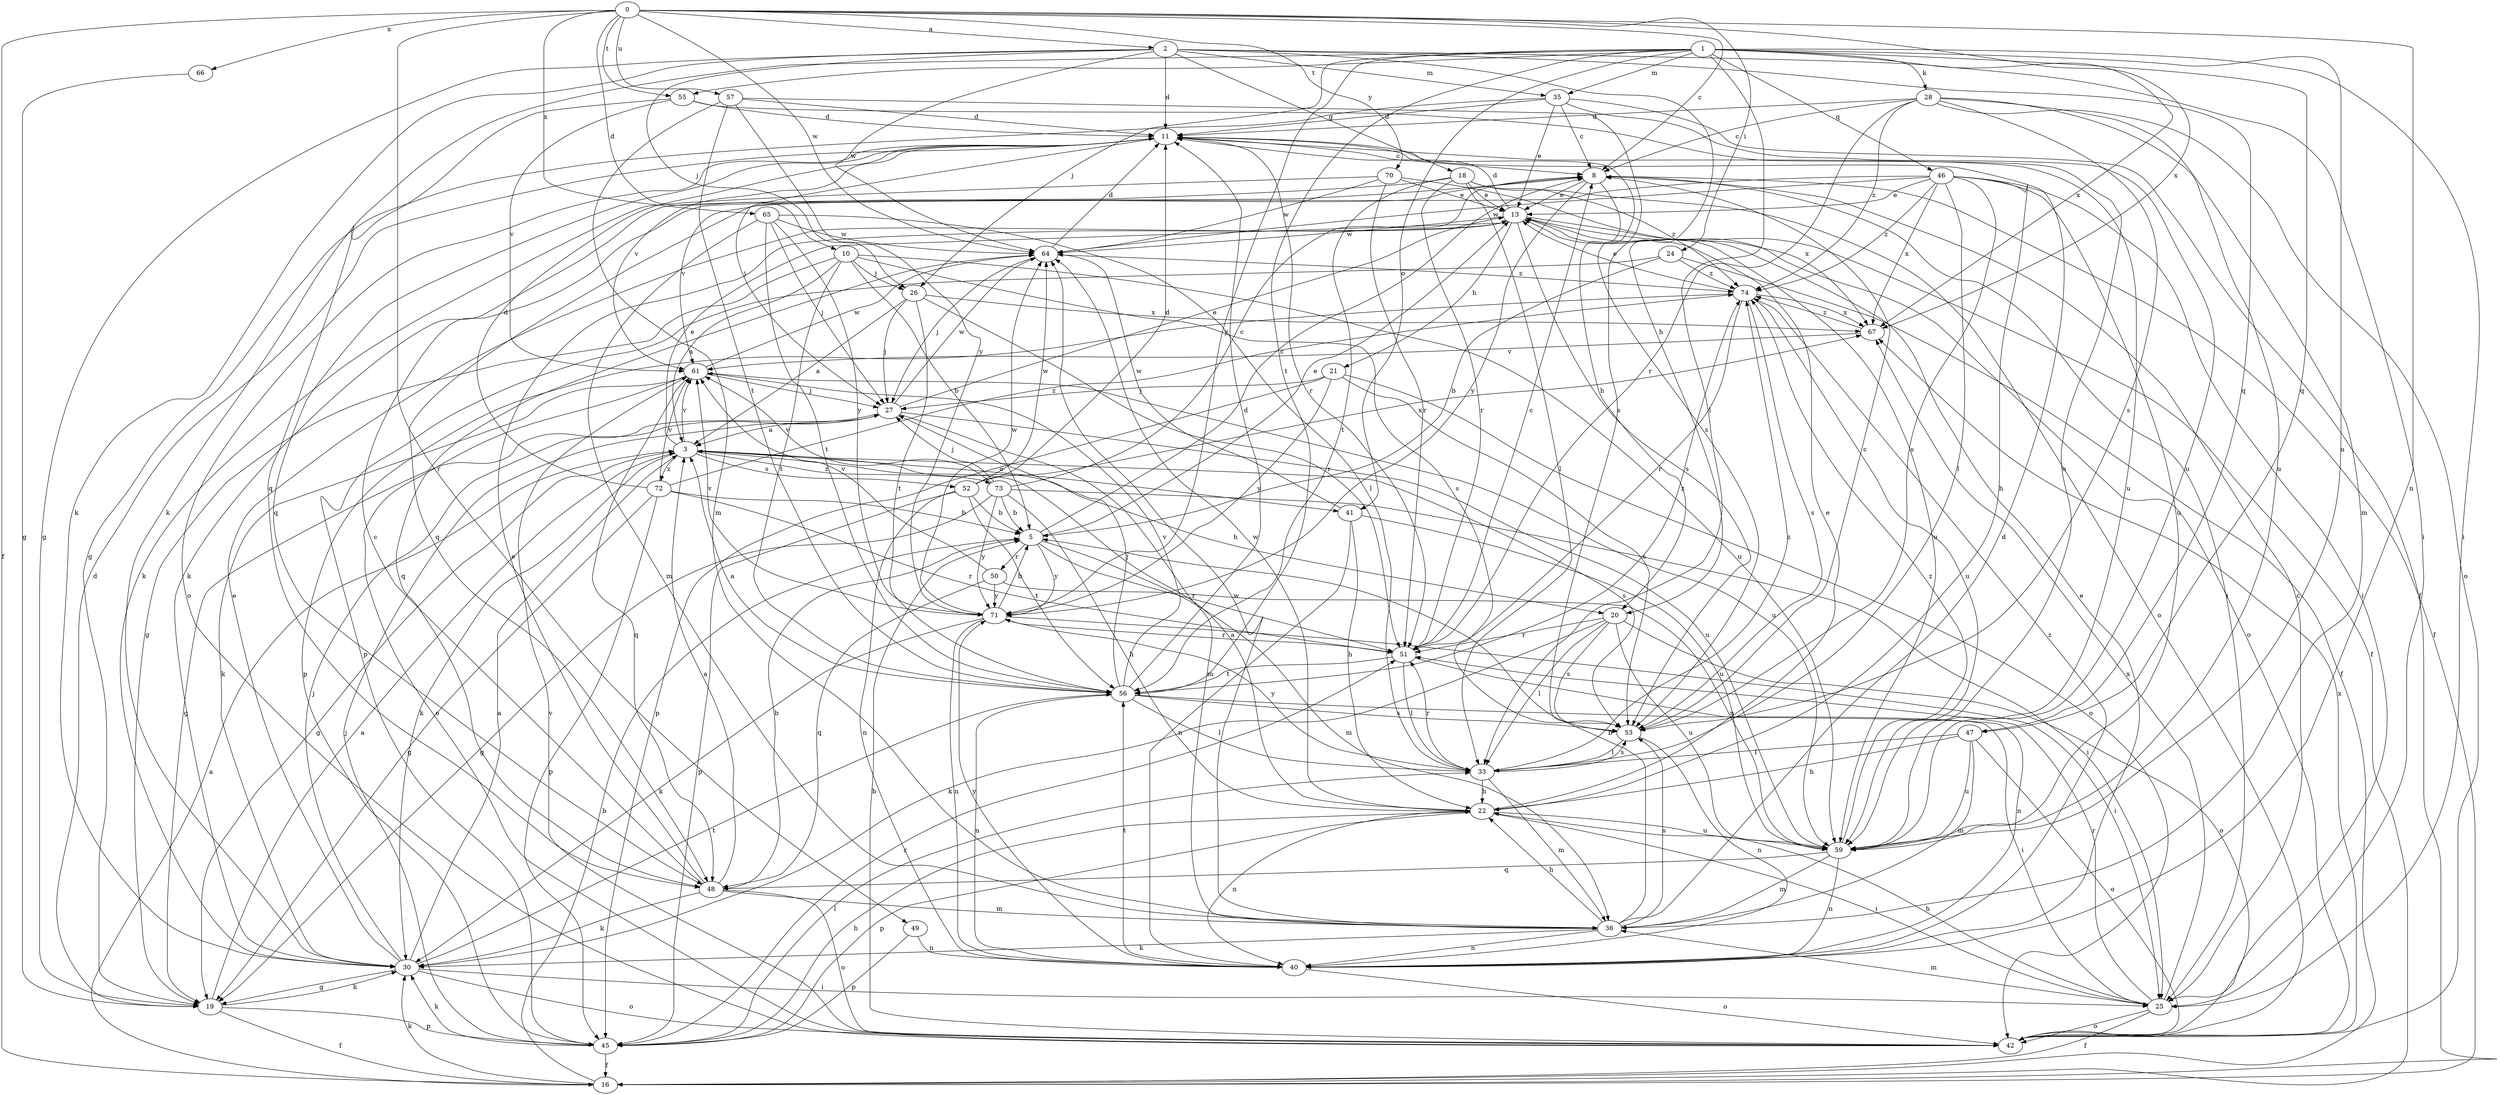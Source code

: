 strict digraph  {
0;
1;
2;
3;
5;
8;
10;
11;
13;
16;
18;
19;
20;
21;
22;
24;
25;
26;
27;
28;
30;
33;
35;
36;
40;
41;
42;
45;
46;
47;
48;
49;
50;
51;
52;
53;
55;
56;
57;
59;
61;
64;
65;
66;
67;
70;
71;
72;
73;
74;
0 -> 2  [label=a];
0 -> 8  [label=c];
0 -> 10  [label=d];
0 -> 16  [label=f];
0 -> 24  [label=i];
0 -> 40  [label=n];
0 -> 49  [label=r];
0 -> 55  [label=t];
0 -> 57  [label=u];
0 -> 64  [label=w];
0 -> 65  [label=x];
0 -> 66  [label=x];
0 -> 67  [label=x];
0 -> 70  [label=y];
1 -> 25  [label=i];
1 -> 26  [label=j];
1 -> 28  [label=k];
1 -> 30  [label=k];
1 -> 33  [label=l];
1 -> 35  [label=m];
1 -> 41  [label=o];
1 -> 46  [label=q];
1 -> 47  [label=q];
1 -> 55  [label=t];
1 -> 56  [label=t];
1 -> 59  [label=u];
1 -> 67  [label=x];
1 -> 71  [label=y];
2 -> 11  [label=d];
2 -> 18  [label=g];
2 -> 19  [label=g];
2 -> 20  [label=h];
2 -> 25  [label=i];
2 -> 26  [label=j];
2 -> 30  [label=k];
2 -> 35  [label=m];
2 -> 47  [label=q];
2 -> 64  [label=w];
3 -> 13  [label=e];
3 -> 19  [label=g];
3 -> 20  [label=h];
3 -> 30  [label=k];
3 -> 41  [label=o];
3 -> 52  [label=s];
3 -> 53  [label=s];
3 -> 61  [label=v];
3 -> 72  [label=z];
3 -> 73  [label=z];
5 -> 8  [label=c];
5 -> 13  [label=e];
5 -> 36  [label=m];
5 -> 50  [label=r];
5 -> 51  [label=r];
5 -> 71  [label=y];
8 -> 13  [label=e];
8 -> 16  [label=f];
8 -> 20  [label=h];
8 -> 25  [label=i];
8 -> 61  [label=v];
8 -> 71  [label=y];
10 -> 3  [label=a];
10 -> 5  [label=b];
10 -> 19  [label=g];
10 -> 26  [label=j];
10 -> 53  [label=s];
10 -> 56  [label=t];
10 -> 59  [label=u];
11 -> 8  [label=c];
11 -> 27  [label=j];
11 -> 42  [label=o];
11 -> 48  [label=q];
11 -> 51  [label=r];
11 -> 53  [label=s];
11 -> 59  [label=u];
11 -> 61  [label=v];
13 -> 11  [label=d];
13 -> 16  [label=f];
13 -> 21  [label=h];
13 -> 42  [label=o];
13 -> 53  [label=s];
13 -> 59  [label=u];
13 -> 64  [label=w];
16 -> 3  [label=a];
16 -> 5  [label=b];
16 -> 30  [label=k];
18 -> 13  [label=e];
18 -> 30  [label=k];
18 -> 33  [label=l];
18 -> 42  [label=o];
18 -> 51  [label=r];
18 -> 56  [label=t];
18 -> 74  [label=z];
19 -> 3  [label=a];
19 -> 11  [label=d];
19 -> 16  [label=f];
19 -> 30  [label=k];
19 -> 45  [label=p];
20 -> 30  [label=k];
20 -> 33  [label=l];
20 -> 42  [label=o];
20 -> 51  [label=r];
20 -> 53  [label=s];
20 -> 59  [label=u];
21 -> 27  [label=j];
21 -> 42  [label=o];
21 -> 45  [label=p];
21 -> 53  [label=s];
21 -> 71  [label=y];
22 -> 3  [label=a];
22 -> 13  [label=e];
22 -> 25  [label=i];
22 -> 40  [label=n];
22 -> 45  [label=p];
22 -> 59  [label=u];
22 -> 64  [label=w];
24 -> 5  [label=b];
24 -> 16  [label=f];
24 -> 45  [label=p];
24 -> 74  [label=z];
25 -> 8  [label=c];
25 -> 16  [label=f];
25 -> 22  [label=h];
25 -> 36  [label=m];
25 -> 42  [label=o];
25 -> 51  [label=r];
25 -> 67  [label=x];
26 -> 3  [label=a];
26 -> 27  [label=j];
26 -> 51  [label=r];
26 -> 56  [label=t];
26 -> 67  [label=x];
27 -> 3  [label=a];
27 -> 13  [label=e];
27 -> 19  [label=g];
27 -> 36  [label=m];
27 -> 59  [label=u];
27 -> 64  [label=w];
28 -> 8  [label=c];
28 -> 11  [label=d];
28 -> 36  [label=m];
28 -> 42  [label=o];
28 -> 51  [label=r];
28 -> 53  [label=s];
28 -> 59  [label=u];
28 -> 74  [label=z];
30 -> 3  [label=a];
30 -> 13  [label=e];
30 -> 19  [label=g];
30 -> 25  [label=i];
30 -> 27  [label=j];
30 -> 42  [label=o];
30 -> 56  [label=t];
33 -> 22  [label=h];
33 -> 36  [label=m];
33 -> 51  [label=r];
33 -> 53  [label=s];
33 -> 71  [label=y];
33 -> 74  [label=z];
35 -> 8  [label=c];
35 -> 11  [label=d];
35 -> 13  [label=e];
35 -> 16  [label=f];
35 -> 19  [label=g];
35 -> 59  [label=u];
36 -> 5  [label=b];
36 -> 11  [label=d];
36 -> 22  [label=h];
36 -> 30  [label=k];
36 -> 40  [label=n];
36 -> 53  [label=s];
36 -> 64  [label=w];
40 -> 13  [label=e];
40 -> 42  [label=o];
40 -> 56  [label=t];
40 -> 71  [label=y];
40 -> 74  [label=z];
41 -> 22  [label=h];
41 -> 40  [label=n];
41 -> 59  [label=u];
41 -> 64  [label=w];
42 -> 5  [label=b];
42 -> 61  [label=v];
42 -> 67  [label=x];
45 -> 16  [label=f];
45 -> 22  [label=h];
45 -> 27  [label=j];
45 -> 30  [label=k];
45 -> 33  [label=l];
45 -> 51  [label=r];
46 -> 13  [label=e];
46 -> 22  [label=h];
46 -> 25  [label=i];
46 -> 33  [label=l];
46 -> 48  [label=q];
46 -> 53  [label=s];
46 -> 59  [label=u];
46 -> 64  [label=w];
46 -> 67  [label=x];
46 -> 74  [label=z];
47 -> 22  [label=h];
47 -> 33  [label=l];
47 -> 36  [label=m];
47 -> 42  [label=o];
47 -> 59  [label=u];
48 -> 3  [label=a];
48 -> 5  [label=b];
48 -> 8  [label=c];
48 -> 13  [label=e];
48 -> 30  [label=k];
48 -> 36  [label=m];
48 -> 42  [label=o];
49 -> 40  [label=n];
49 -> 45  [label=p];
50 -> 48  [label=q];
50 -> 59  [label=u];
50 -> 61  [label=v];
50 -> 71  [label=y];
51 -> 8  [label=c];
51 -> 33  [label=l];
51 -> 40  [label=n];
51 -> 56  [label=t];
52 -> 5  [label=b];
52 -> 11  [label=d];
52 -> 40  [label=n];
52 -> 45  [label=p];
52 -> 56  [label=t];
52 -> 64  [label=w];
52 -> 67  [label=x];
53 -> 8  [label=c];
53 -> 33  [label=l];
53 -> 40  [label=n];
55 -> 11  [label=d];
55 -> 48  [label=q];
55 -> 59  [label=u];
55 -> 61  [label=v];
56 -> 3  [label=a];
56 -> 11  [label=d];
56 -> 25  [label=i];
56 -> 27  [label=j];
56 -> 33  [label=l];
56 -> 40  [label=n];
56 -> 53  [label=s];
56 -> 61  [label=v];
56 -> 74  [label=z];
57 -> 11  [label=d];
57 -> 36  [label=m];
57 -> 53  [label=s];
57 -> 56  [label=t];
57 -> 71  [label=y];
59 -> 36  [label=m];
59 -> 40  [label=n];
59 -> 48  [label=q];
59 -> 74  [label=z];
61 -> 27  [label=j];
61 -> 30  [label=k];
61 -> 42  [label=o];
61 -> 48  [label=q];
61 -> 59  [label=u];
61 -> 64  [label=w];
64 -> 11  [label=d];
64 -> 27  [label=j];
64 -> 48  [label=q];
64 -> 74  [label=z];
65 -> 27  [label=j];
65 -> 33  [label=l];
65 -> 36  [label=m];
65 -> 56  [label=t];
65 -> 64  [label=w];
65 -> 71  [label=y];
66 -> 19  [label=g];
67 -> 61  [label=v];
67 -> 74  [label=z];
70 -> 13  [label=e];
70 -> 30  [label=k];
70 -> 51  [label=r];
70 -> 64  [label=w];
70 -> 67  [label=x];
71 -> 5  [label=b];
71 -> 25  [label=i];
71 -> 30  [label=k];
71 -> 40  [label=n];
71 -> 51  [label=r];
71 -> 61  [label=v];
71 -> 64  [label=w];
72 -> 5  [label=b];
72 -> 11  [label=d];
72 -> 19  [label=g];
72 -> 45  [label=p];
72 -> 51  [label=r];
72 -> 61  [label=v];
72 -> 74  [label=z];
73 -> 5  [label=b];
73 -> 8  [label=c];
73 -> 19  [label=g];
73 -> 22  [label=h];
73 -> 25  [label=i];
73 -> 27  [label=j];
73 -> 61  [label=v];
73 -> 71  [label=y];
74 -> 13  [label=e];
74 -> 45  [label=p];
74 -> 51  [label=r];
74 -> 53  [label=s];
74 -> 59  [label=u];
74 -> 67  [label=x];
}
